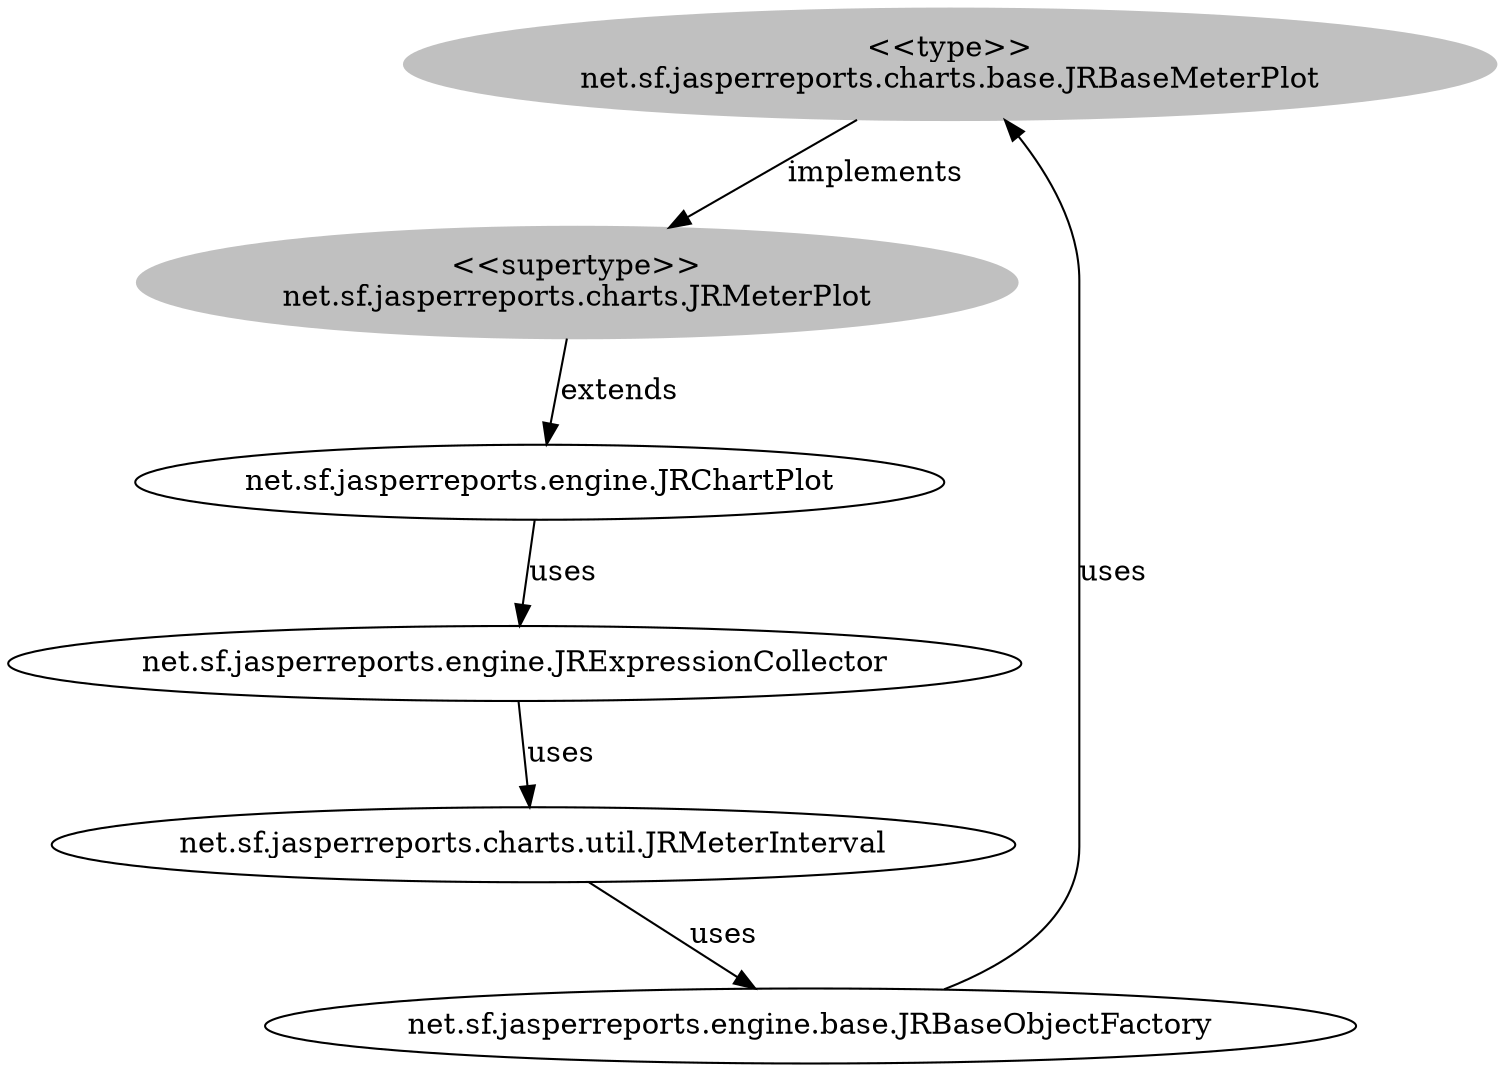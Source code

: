 digraph stk {
	net_sf_jasperreports_charts_base_JRBaseMeterPlot [label="<<type>>
net.sf.jasperreports.charts.base.JRBaseMeterPlot",style=filled,color="grey"];
	net_sf_jasperreports_charts_JRMeterPlot [label="<<supertype>>
net.sf.jasperreports.charts.JRMeterPlot",style=filled,color="grey"];
	net_sf_jasperreports_engine_base_JRBaseObjectFactory [label="net.sf.jasperreports.engine.base.JRBaseObjectFactory"];
	net_sf_jasperreports_engine_JRExpressionCollector [label="net.sf.jasperreports.engine.JRExpressionCollector"];
	net_sf_jasperreports_charts_util_JRMeterInterval [label="net.sf.jasperreports.charts.util.JRMeterInterval"];
	net_sf_jasperreports_engine_JRChartPlot [label="net.sf.jasperreports.engine.JRChartPlot"];
	net_sf_jasperreports_charts_base_JRBaseMeterPlot -> net_sf_jasperreports_charts_JRMeterPlot [label=implements];
	net_sf_jasperreports_charts_JRMeterPlot -> net_sf_jasperreports_engine_JRChartPlot [label=extends];
	net_sf_jasperreports_engine_JRChartPlot -> net_sf_jasperreports_engine_JRExpressionCollector [label=uses];
	net_sf_jasperreports_engine_JRExpressionCollector -> net_sf_jasperreports_charts_util_JRMeterInterval [label=uses];
	net_sf_jasperreports_charts_util_JRMeterInterval -> net_sf_jasperreports_engine_base_JRBaseObjectFactory [label=uses];
	net_sf_jasperreports_engine_base_JRBaseObjectFactory -> net_sf_jasperreports_charts_base_JRBaseMeterPlot [label=uses];
}
